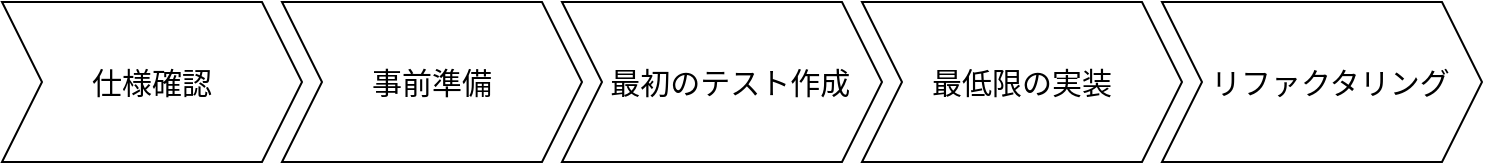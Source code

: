 <mxfile version="11.2.5" type="device" pages="7"><diagram id="pfgd3B3WrW9E4AYc1-mA" name="TDDプロセス"><mxGraphModel dx="1086" dy="808" grid="1" gridSize="10" guides="1" tooltips="1" connect="1" arrows="1" fold="1" page="1" pageScale="1" pageWidth="827" pageHeight="1169" math="0" shadow="0"><root><mxCell id="0"/><mxCell id="1" parent="0"/><mxCell id="5NTr9Y7kpk7SZB75_-G_-1" value="事前準備" style="shape=step;perimeter=stepPerimeter;whiteSpace=wrap;html=1;fixedSize=1;fontSize=15;" vertex="1" parent="1"><mxGeometry x="180" y="120" width="150" height="80" as="geometry"/></mxCell><mxCell id="5NTr9Y7kpk7SZB75_-G_-2" value="&amp;nbsp; 最初のテスト作成" style="shape=step;perimeter=stepPerimeter;whiteSpace=wrap;html=1;fixedSize=1;fontSize=15;" vertex="1" parent="1"><mxGeometry x="320" y="120" width="160" height="80" as="geometry"/></mxCell><mxCell id="5NTr9Y7kpk7SZB75_-G_-4" value="最低限の実装" style="shape=step;perimeter=stepPerimeter;whiteSpace=wrap;html=1;fixedSize=1;fontSize=15;" vertex="1" parent="1"><mxGeometry x="470" y="120" width="160" height="80" as="geometry"/></mxCell><mxCell id="5NTr9Y7kpk7SZB75_-G_-5" value="&amp;nbsp; リファクタリング" style="shape=step;perimeter=stepPerimeter;whiteSpace=wrap;html=1;fixedSize=1;fontSize=15;" vertex="1" parent="1"><mxGeometry x="620" y="120" width="160" height="80" as="geometry"/></mxCell><mxCell id="5NTr9Y7kpk7SZB75_-G_-7" value="仕様確認" style="shape=step;perimeter=stepPerimeter;whiteSpace=wrap;html=1;fixedSize=1;fontSize=15;" vertex="1" parent="1"><mxGeometry x="40" y="120" width="150" height="80" as="geometry"/></mxCell></root></mxGraphModel></diagram><diagram id="MDqTRFCidHw-IH_RPw41" name="TDDプロセスの実際"><mxGraphModel dx="1086" dy="808" grid="1" gridSize="10" guides="1" tooltips="1" connect="1" arrows="1" fold="1" page="1" pageScale="1" pageWidth="827" pageHeight="1169" math="0" shadow="0"><root><mxCell id="KhsuAXqp5KcHbKZNBCLZ-0"/><mxCell id="KhsuAXqp5KcHbKZNBCLZ-1" parent="KhsuAXqp5KcHbKZNBCLZ-0"/><mxCell id="OgWCk-UzawoPvx6nKhAL-6" value="繰り返し" style="rounded=0;whiteSpace=wrap;html=1;fontSize=15;verticalAlign=top;fillColor=#f5f5f5;strokeColor=#666666;fontColor=#333333;" vertex="1" parent="KhsuAXqp5KcHbKZNBCLZ-1"><mxGeometry x="340" y="80" width="480" height="140" as="geometry"/></mxCell><mxCell id="OgWCk-UzawoPvx6nKhAL-0" value="事前準備" style="shape=step;perimeter=stepPerimeter;whiteSpace=wrap;html=1;fixedSize=1;fontSize=15;" vertex="1" parent="KhsuAXqp5KcHbKZNBCLZ-1"><mxGeometry x="180" y="120" width="150" height="80" as="geometry"/></mxCell><mxCell id="OgWCk-UzawoPvx6nKhAL-1" value="&amp;nbsp; 最初のテスト作成" style="shape=step;perimeter=stepPerimeter;whiteSpace=wrap;html=1;fixedSize=1;fontSize=15;" vertex="1" parent="KhsuAXqp5KcHbKZNBCLZ-1"><mxGeometry x="350" y="120" width="160" height="80" as="geometry"/></mxCell><mxCell id="OgWCk-UzawoPvx6nKhAL-2" value="最低限の実装" style="shape=step;perimeter=stepPerimeter;whiteSpace=wrap;html=1;fixedSize=1;fontSize=15;" vertex="1" parent="KhsuAXqp5KcHbKZNBCLZ-1"><mxGeometry x="500" y="120" width="160" height="80" as="geometry"/></mxCell><mxCell id="OgWCk-UzawoPvx6nKhAL-3" value="&amp;nbsp; リファクタリング" style="shape=step;perimeter=stepPerimeter;whiteSpace=wrap;html=1;fixedSize=1;fontSize=15;" vertex="1" parent="KhsuAXqp5KcHbKZNBCLZ-1"><mxGeometry x="650" y="120" width="160" height="80" as="geometry"/></mxCell><mxCell id="OgWCk-UzawoPvx6nKhAL-4" value="仕様確認" style="shape=step;perimeter=stepPerimeter;whiteSpace=wrap;html=1;fixedSize=1;fontSize=15;" vertex="1" parent="KhsuAXqp5KcHbKZNBCLZ-1"><mxGeometry x="40" y="120" width="150" height="80" as="geometry"/></mxCell></root></mxGraphModel></diagram><diagram id="J-KqeLj7TOzpO9M6It4m" name="仕様確認"><mxGraphModel dx="1086" dy="808" grid="1" gridSize="10" guides="1" tooltips="1" connect="1" arrows="1" fold="1" page="1" pageScale="1" pageWidth="827" pageHeight="1169" math="0" shadow="0"><root><mxCell id="yh6R34gcUA4XI3y3Rae--0"/><mxCell id="yh6R34gcUA4XI3y3Rae--1" parent="yh6R34gcUA4XI3y3Rae--0"/><mxCell id="A0pM32EYkIN0Tev-IOtB-0" value="繰り返し" style="rounded=0;whiteSpace=wrap;html=1;fontSize=15;verticalAlign=top;fillColor=#f5f5f5;strokeColor=#666666;fontColor=#333333;" vertex="1" parent="yh6R34gcUA4XI3y3Rae--1"><mxGeometry x="340" y="80" width="480" height="140" as="geometry"/></mxCell><mxCell id="A0pM32EYkIN0Tev-IOtB-1" value="事前準備" style="shape=step;perimeter=stepPerimeter;whiteSpace=wrap;html=1;fixedSize=1;fontSize=15;" vertex="1" parent="yh6R34gcUA4XI3y3Rae--1"><mxGeometry x="180" y="120" width="150" height="80" as="geometry"/></mxCell><mxCell id="A0pM32EYkIN0Tev-IOtB-2" value="&amp;nbsp; 最初のテスト作成" style="shape=step;perimeter=stepPerimeter;whiteSpace=wrap;html=1;fixedSize=1;fontSize=15;" vertex="1" parent="yh6R34gcUA4XI3y3Rae--1"><mxGeometry x="350" y="120" width="160" height="80" as="geometry"/></mxCell><mxCell id="A0pM32EYkIN0Tev-IOtB-3" value="最低限の実装" style="shape=step;perimeter=stepPerimeter;whiteSpace=wrap;html=1;fixedSize=1;fontSize=15;" vertex="1" parent="yh6R34gcUA4XI3y3Rae--1"><mxGeometry x="500" y="120" width="160" height="80" as="geometry"/></mxCell><mxCell id="A0pM32EYkIN0Tev-IOtB-4" value="&amp;nbsp; リファクタリング" style="shape=step;perimeter=stepPerimeter;whiteSpace=wrap;html=1;fixedSize=1;fontSize=15;" vertex="1" parent="yh6R34gcUA4XI3y3Rae--1"><mxGeometry x="650" y="120" width="160" height="80" as="geometry"/></mxCell><mxCell id="A0pM32EYkIN0Tev-IOtB-5" value="仕様確認" style="shape=step;perimeter=stepPerimeter;whiteSpace=wrap;html=1;fixedSize=1;fontSize=15;fillColor=#ffe6cc;strokeColor=#d79b00;" vertex="1" parent="yh6R34gcUA4XI3y3Rae--1"><mxGeometry x="40" y="120" width="150" height="80" as="geometry"/></mxCell></root></mxGraphModel></diagram><diagram name="事前準備" id="Cm56xwnJr_P69X8mUNSJ"><mxGraphModel dx="1086" dy="808" grid="1" gridSize="10" guides="1" tooltips="1" connect="1" arrows="1" fold="1" page="1" pageScale="1" pageWidth="827" pageHeight="1169" math="0" shadow="0"><root><mxCell id="oqmNOoae6YPM7q9yZ7FB-0"/><mxCell id="oqmNOoae6YPM7q9yZ7FB-1" parent="oqmNOoae6YPM7q9yZ7FB-0"/><mxCell id="oqmNOoae6YPM7q9yZ7FB-2" value="繰り返し" style="rounded=0;whiteSpace=wrap;html=1;fontSize=15;verticalAlign=top;fillColor=#f5f5f5;strokeColor=#666666;fontColor=#333333;" vertex="1" parent="oqmNOoae6YPM7q9yZ7FB-1"><mxGeometry x="340" y="80" width="480" height="140" as="geometry"/></mxCell><mxCell id="oqmNOoae6YPM7q9yZ7FB-3" value="事前準備" style="shape=step;perimeter=stepPerimeter;whiteSpace=wrap;html=1;fixedSize=1;fontSize=15;fillColor=#ffe6cc;strokeColor=#d79b00;" vertex="1" parent="oqmNOoae6YPM7q9yZ7FB-1"><mxGeometry x="180" y="120" width="150" height="80" as="geometry"/></mxCell><mxCell id="oqmNOoae6YPM7q9yZ7FB-4" value="&amp;nbsp; 最初のテスト作成" style="shape=step;perimeter=stepPerimeter;whiteSpace=wrap;html=1;fixedSize=1;fontSize=15;" vertex="1" parent="oqmNOoae6YPM7q9yZ7FB-1"><mxGeometry x="350" y="120" width="160" height="80" as="geometry"/></mxCell><mxCell id="oqmNOoae6YPM7q9yZ7FB-5" value="最低限の実装" style="shape=step;perimeter=stepPerimeter;whiteSpace=wrap;html=1;fixedSize=1;fontSize=15;" vertex="1" parent="oqmNOoae6YPM7q9yZ7FB-1"><mxGeometry x="500" y="120" width="160" height="80" as="geometry"/></mxCell><mxCell id="oqmNOoae6YPM7q9yZ7FB-6" value="&amp;nbsp; リファクタリング" style="shape=step;perimeter=stepPerimeter;whiteSpace=wrap;html=1;fixedSize=1;fontSize=15;" vertex="1" parent="oqmNOoae6YPM7q9yZ7FB-1"><mxGeometry x="650" y="120" width="160" height="80" as="geometry"/></mxCell><mxCell id="oqmNOoae6YPM7q9yZ7FB-7" value="仕様確認" style="shape=step;perimeter=stepPerimeter;whiteSpace=wrap;html=1;fixedSize=1;fontSize=15;" vertex="1" parent="oqmNOoae6YPM7q9yZ7FB-1"><mxGeometry x="40" y="120" width="150" height="80" as="geometry"/></mxCell></root></mxGraphModel></diagram><diagram name="最初のテスト作成" id="35TdykQSSiZMFEkOJa4N"><mxGraphModel dx="1086" dy="808" grid="1" gridSize="10" guides="1" tooltips="1" connect="1" arrows="1" fold="1" page="1" pageScale="1" pageWidth="827" pageHeight="1169" math="0" shadow="0"><root><mxCell id="UE2SIG4R6r4uVksVU1Du-0"/><mxCell id="UE2SIG4R6r4uVksVU1Du-1" parent="UE2SIG4R6r4uVksVU1Du-0"/><mxCell id="UE2SIG4R6r4uVksVU1Du-2" value="繰り返し" style="rounded=0;whiteSpace=wrap;html=1;fontSize=15;verticalAlign=top;fillColor=#f5f5f5;strokeColor=#666666;fontColor=#333333;" vertex="1" parent="UE2SIG4R6r4uVksVU1Du-1"><mxGeometry x="340" y="80" width="480" height="140" as="geometry"/></mxCell><mxCell id="UE2SIG4R6r4uVksVU1Du-3" value="事前準備" style="shape=step;perimeter=stepPerimeter;whiteSpace=wrap;html=1;fixedSize=1;fontSize=15;" vertex="1" parent="UE2SIG4R6r4uVksVU1Du-1"><mxGeometry x="180" y="120" width="150" height="80" as="geometry"/></mxCell><mxCell id="UE2SIG4R6r4uVksVU1Du-4" value="&amp;nbsp; 最初のテスト作成" style="shape=step;perimeter=stepPerimeter;whiteSpace=wrap;html=1;fixedSize=1;fontSize=15;" vertex="1" parent="UE2SIG4R6r4uVksVU1Du-1"><mxGeometry x="350" y="120" width="160" height="80" as="geometry"/></mxCell><mxCell id="UE2SIG4R6r4uVksVU1Du-5" value="最低限の実装" style="shape=step;perimeter=stepPerimeter;whiteSpace=wrap;html=1;fixedSize=1;fontSize=15;" vertex="1" parent="UE2SIG4R6r4uVksVU1Du-1"><mxGeometry x="500" y="120" width="160" height="80" as="geometry"/></mxCell><mxCell id="UE2SIG4R6r4uVksVU1Du-6" value="&amp;nbsp; リファクタリング" style="shape=step;perimeter=stepPerimeter;whiteSpace=wrap;html=1;fixedSize=1;fontSize=15;" vertex="1" parent="UE2SIG4R6r4uVksVU1Du-1"><mxGeometry x="650" y="120" width="160" height="80" as="geometry"/></mxCell><mxCell id="UE2SIG4R6r4uVksVU1Du-7" value="仕様確認" style="shape=step;perimeter=stepPerimeter;whiteSpace=wrap;html=1;fixedSize=1;fontSize=15;" vertex="1" parent="UE2SIG4R6r4uVksVU1Du-1"><mxGeometry x="40" y="120" width="150" height="80" as="geometry"/></mxCell></root></mxGraphModel></diagram><diagram id="lUdDymZGmoXHFVumjkjK" name="TDDのプロセスイメージ"><mxGraphModel dx="1086" dy="642" grid="1" gridSize="10" guides="1" tooltips="1" connect="1" arrows="1" fold="1" page="1" pageScale="1" pageWidth="827" pageHeight="1169" math="0" shadow="0"><root><mxCell id="Ah-BkPg6zGyfm4NmHa0A-0"/><mxCell id="Ah-BkPg6zGyfm4NmHa0A-1" parent="Ah-BkPg6zGyfm4NmHa0A-0"/><mxCell id="YEBZnUILhKyxB2SLaiBV-3" value="" style="rounded=0;fontSize=13;html=1;fillColor=#dae8fc;strokeColor=none;" vertex="1" parent="Ah-BkPg6zGyfm4NmHa0A-1"><mxGeometry x="80" y="350" width="460" height="250" as="geometry"/></mxCell><mxCell id="YEBZnUILhKyxB2SLaiBV-8" style="edgeStyle=orthogonalEdgeStyle;rounded=0;orthogonalLoop=1;jettySize=auto;html=1;exitX=0.5;exitY=1;exitDx=0;exitDy=0;fontSize=13;" edge="1" parent="Ah-BkPg6zGyfm4NmHa0A-1" source="YEBZnUILhKyxB2SLaiBV-0" target="YEBZnUILhKyxB2SLaiBV-5"><mxGeometry relative="1" as="geometry"/></mxCell><mxCell id="YEBZnUILhKyxB2SLaiBV-0" value="テストを作成" style="rounded=0;fontSize=13;html=1;" vertex="1" parent="Ah-BkPg6zGyfm4NmHa0A-1"><mxGeometry x="120" y="107" width="150" height="50" as="geometry"/></mxCell><mxCell id="YEBZnUILhKyxB2SLaiBV-10" style="edgeStyle=orthogonalEdgeStyle;rounded=0;orthogonalLoop=1;jettySize=auto;html=1;fontSize=13;" edge="1" parent="Ah-BkPg6zGyfm4NmHa0A-1" source="YEBZnUILhKyxB2SLaiBV-1" target="YEBZnUILhKyxB2SLaiBV-4"><mxGeometry relative="1" as="geometry"/></mxCell><mxCell id="YEBZnUILhKyxB2SLaiBV-1" value="できるだけ早く&lt;br style=&quot;font-size: 13px;&quot;&gt;最小の実装を行いテスト" style="rounded=0;fontSize=13;html=1;" vertex="1" parent="Ah-BkPg6zGyfm4NmHa0A-1"><mxGeometry x="127" y="381" width="150" height="50" as="geometry"/></mxCell><mxCell id="YEBZnUILhKyxB2SLaiBV-12" style="edgeStyle=orthogonalEdgeStyle;rounded=0;orthogonalLoop=1;jettySize=auto;html=1;entryX=0.5;entryY=1;entryDx=0;entryDy=0;fontSize=13;" edge="1" parent="Ah-BkPg6zGyfm4NmHa0A-1" source="YEBZnUILhKyxB2SLaiBV-2" target="YEBZnUILhKyxB2SLaiBV-6"><mxGeometry relative="1" as="geometry"/></mxCell><mxCell id="YEBZnUILhKyxB2SLaiBV-2" value="&lt;span style=&quot;font-weight: normal; font-size: 13px;&quot;&gt;リファクタリングして&lt;br style=&quot;font-size: 13px;&quot;&gt;テスト&lt;/span&gt;" style="rounded=0;fontSize=13;fontStyle=1;html=1;" vertex="1" parent="Ah-BkPg6zGyfm4NmHa0A-1"><mxGeometry x="353" y="508" width="150" height="50" as="geometry"/></mxCell><mxCell id="YEBZnUILhKyxB2SLaiBV-11" value="成功" style="edgeStyle=orthogonalEdgeStyle;rounded=0;orthogonalLoop=1;jettySize=auto;html=1;exitX=1;exitY=0.5;exitDx=0;exitDy=0;fontSize=13;" edge="1" parent="Ah-BkPg6zGyfm4NmHa0A-1" source="YEBZnUILhKyxB2SLaiBV-4" target="YEBZnUILhKyxB2SLaiBV-2"><mxGeometry relative="1" as="geometry"/></mxCell><mxCell id="YEBZnUILhKyxB2SLaiBV-4" value="テスト" style="rhombus;fontSize=13;html=1;" vertex="1" parent="Ah-BkPg6zGyfm4NmHa0A-1"><mxGeometry x="162" y="493" width="80" height="80" as="geometry"/></mxCell><mxCell id="YEBZnUILhKyxB2SLaiBV-9" value="失敗" style="edgeStyle=orthogonalEdgeStyle;rounded=0;orthogonalLoop=1;jettySize=auto;html=1;exitX=0.5;exitY=1;exitDx=0;exitDy=0;entryX=0.453;entryY=0.12;entryDx=0;entryDy=0;entryPerimeter=0;fontSize=13;" edge="1" parent="Ah-BkPg6zGyfm4NmHa0A-1" source="YEBZnUILhKyxB2SLaiBV-5" target="YEBZnUILhKyxB2SLaiBV-1"><mxGeometry relative="1" as="geometry"/></mxCell><mxCell id="YEBZnUILhKyxB2SLaiBV-5" value="テスト" style="rhombus;fontSize=13;html=1;" vertex="1" parent="Ah-BkPg6zGyfm4NmHa0A-1"><mxGeometry x="155" y="199" width="80" height="80" as="geometry"/></mxCell><mxCell id="YEBZnUILhKyxB2SLaiBV-13" value="失敗" style="edgeStyle=orthogonalEdgeStyle;rounded=0;orthogonalLoop=1;jettySize=auto;html=1;exitX=0;exitY=0.5;exitDx=0;exitDy=0;fontSize=13;" edge="1" parent="Ah-BkPg6zGyfm4NmHa0A-1" source="YEBZnUILhKyxB2SLaiBV-6" target="YEBZnUILhKyxB2SLaiBV-1"><mxGeometry relative="1" as="geometry"/></mxCell><mxCell id="YEBZnUILhKyxB2SLaiBV-14" value="成功" style="edgeStyle=orthogonalEdgeStyle;rounded=0;orthogonalLoop=1;jettySize=auto;html=1;exitX=0.5;exitY=0;exitDx=0;exitDy=0;entryX=1;entryY=0.5;entryDx=0;entryDy=0;fontSize=13;" edge="1" parent="Ah-BkPg6zGyfm4NmHa0A-1" source="YEBZnUILhKyxB2SLaiBV-6" target="YEBZnUILhKyxB2SLaiBV-0"><mxGeometry relative="1" as="geometry"/></mxCell><mxCell id="YEBZnUILhKyxB2SLaiBV-6" value="テスト" style="rhombus;fontSize=13;html=1;" vertex="1" parent="Ah-BkPg6zGyfm4NmHa0A-1"><mxGeometry x="388" y="366" width="80" height="80" as="geometry"/></mxCell></root></mxGraphModel></diagram><diagram name="TDDのプロセスイメージ_最低限の実装" id="BmmSMf4WyXd_hfowUm5q"><mxGraphModel dx="1086" dy="642" grid="1" gridSize="10" guides="1" tooltips="1" connect="1" arrows="1" fold="1" page="1" pageScale="1" pageWidth="827" pageHeight="1169" math="0" shadow="0"><root><mxCell id="m0m7AjhI4YaIrrOC3iRX-0"/><mxCell id="m0m7AjhI4YaIrrOC3iRX-1" parent="m0m7AjhI4YaIrrOC3iRX-0"/><mxCell id="m0m7AjhI4YaIrrOC3iRX-2" value="" style="rounded=0;fontSize=13;html=1;fillColor=#dae8fc;strokeColor=none;" vertex="1" parent="m0m7AjhI4YaIrrOC3iRX-1"><mxGeometry x="80" y="350" width="460" height="250" as="geometry"/></mxCell><mxCell id="m0m7AjhI4YaIrrOC3iRX-3" style="edgeStyle=orthogonalEdgeStyle;rounded=0;orthogonalLoop=1;jettySize=auto;html=1;exitX=0.5;exitY=1;exitDx=0;exitDy=0;fontSize=13;" edge="1" parent="m0m7AjhI4YaIrrOC3iRX-1" source="m0m7AjhI4YaIrrOC3iRX-4" target="m0m7AjhI4YaIrrOC3iRX-12"><mxGeometry relative="1" as="geometry"/></mxCell><mxCell id="m0m7AjhI4YaIrrOC3iRX-4" value="テストを作成" style="rounded=0;fontSize=13;html=1;" vertex="1" parent="m0m7AjhI4YaIrrOC3iRX-1"><mxGeometry x="120" y="107" width="150" height="50" as="geometry"/></mxCell><mxCell id="m0m7AjhI4YaIrrOC3iRX-5" style="edgeStyle=orthogonalEdgeStyle;rounded=0;orthogonalLoop=1;jettySize=auto;html=1;fontSize=13;" edge="1" parent="m0m7AjhI4YaIrrOC3iRX-1" source="m0m7AjhI4YaIrrOC3iRX-6" target="m0m7AjhI4YaIrrOC3iRX-10"><mxGeometry relative="1" as="geometry"/></mxCell><mxCell id="m0m7AjhI4YaIrrOC3iRX-6" value="できるだけ早く&lt;br style=&quot;font-size: 13px;&quot;&gt;最小の実装を行いテスト" style="rounded=0;fontSize=13;html=1;fillColor=#ffe6cc;strokeColor=#d79b00;" vertex="1" parent="m0m7AjhI4YaIrrOC3iRX-1"><mxGeometry x="127" y="381" width="150" height="50" as="geometry"/></mxCell><mxCell id="m0m7AjhI4YaIrrOC3iRX-7" style="edgeStyle=orthogonalEdgeStyle;rounded=0;orthogonalLoop=1;jettySize=auto;html=1;entryX=0.5;entryY=1;entryDx=0;entryDy=0;fontSize=13;" edge="1" parent="m0m7AjhI4YaIrrOC3iRX-1" source="m0m7AjhI4YaIrrOC3iRX-8" target="m0m7AjhI4YaIrrOC3iRX-15"><mxGeometry relative="1" as="geometry"/></mxCell><mxCell id="m0m7AjhI4YaIrrOC3iRX-8" value="&lt;span style=&quot;font-weight: normal; font-size: 13px;&quot;&gt;リファクタリングして&lt;br style=&quot;font-size: 13px;&quot;&gt;テスト&lt;/span&gt;" style="rounded=0;fontSize=13;fontStyle=1;html=1;" vertex="1" parent="m0m7AjhI4YaIrrOC3iRX-1"><mxGeometry x="353" y="508" width="150" height="50" as="geometry"/></mxCell><mxCell id="m0m7AjhI4YaIrrOC3iRX-9" value="成功" style="edgeStyle=orthogonalEdgeStyle;rounded=0;orthogonalLoop=1;jettySize=auto;html=1;exitX=1;exitY=0.5;exitDx=0;exitDy=0;fontSize=13;" edge="1" parent="m0m7AjhI4YaIrrOC3iRX-1" source="m0m7AjhI4YaIrrOC3iRX-10" target="m0m7AjhI4YaIrrOC3iRX-8"><mxGeometry relative="1" as="geometry"/></mxCell><mxCell id="m0m7AjhI4YaIrrOC3iRX-10" value="テスト" style="rhombus;fontSize=13;html=1;" vertex="1" parent="m0m7AjhI4YaIrrOC3iRX-1"><mxGeometry x="162" y="493" width="80" height="80" as="geometry"/></mxCell><mxCell id="m0m7AjhI4YaIrrOC3iRX-11" value="失敗" style="edgeStyle=orthogonalEdgeStyle;rounded=0;orthogonalLoop=1;jettySize=auto;html=1;exitX=0.5;exitY=1;exitDx=0;exitDy=0;entryX=0.453;entryY=0.12;entryDx=0;entryDy=0;entryPerimeter=0;fontSize=13;" edge="1" parent="m0m7AjhI4YaIrrOC3iRX-1" source="m0m7AjhI4YaIrrOC3iRX-12" target="m0m7AjhI4YaIrrOC3iRX-6"><mxGeometry relative="1" as="geometry"/></mxCell><mxCell id="m0m7AjhI4YaIrrOC3iRX-12" value="テスト" style="rhombus;fontSize=13;html=1;" vertex="1" parent="m0m7AjhI4YaIrrOC3iRX-1"><mxGeometry x="155" y="199" width="80" height="80" as="geometry"/></mxCell><mxCell id="m0m7AjhI4YaIrrOC3iRX-13" value="失敗" style="edgeStyle=orthogonalEdgeStyle;rounded=0;orthogonalLoop=1;jettySize=auto;html=1;exitX=0;exitY=0.5;exitDx=0;exitDy=0;fontSize=13;" edge="1" parent="m0m7AjhI4YaIrrOC3iRX-1" source="m0m7AjhI4YaIrrOC3iRX-15" target="m0m7AjhI4YaIrrOC3iRX-6"><mxGeometry relative="1" as="geometry"/></mxCell><mxCell id="m0m7AjhI4YaIrrOC3iRX-14" value="成功" style="edgeStyle=orthogonalEdgeStyle;rounded=0;orthogonalLoop=1;jettySize=auto;html=1;exitX=0.5;exitY=0;exitDx=0;exitDy=0;entryX=1;entryY=0.5;entryDx=0;entryDy=0;fontSize=13;" edge="1" parent="m0m7AjhI4YaIrrOC3iRX-1" source="m0m7AjhI4YaIrrOC3iRX-15" target="m0m7AjhI4YaIrrOC3iRX-4"><mxGeometry relative="1" as="geometry"/></mxCell><mxCell id="m0m7AjhI4YaIrrOC3iRX-15" value="テスト" style="rhombus;fontSize=13;html=1;" vertex="1" parent="m0m7AjhI4YaIrrOC3iRX-1"><mxGeometry x="388" y="366" width="80" height="80" as="geometry"/></mxCell></root></mxGraphModel></diagram></mxfile>